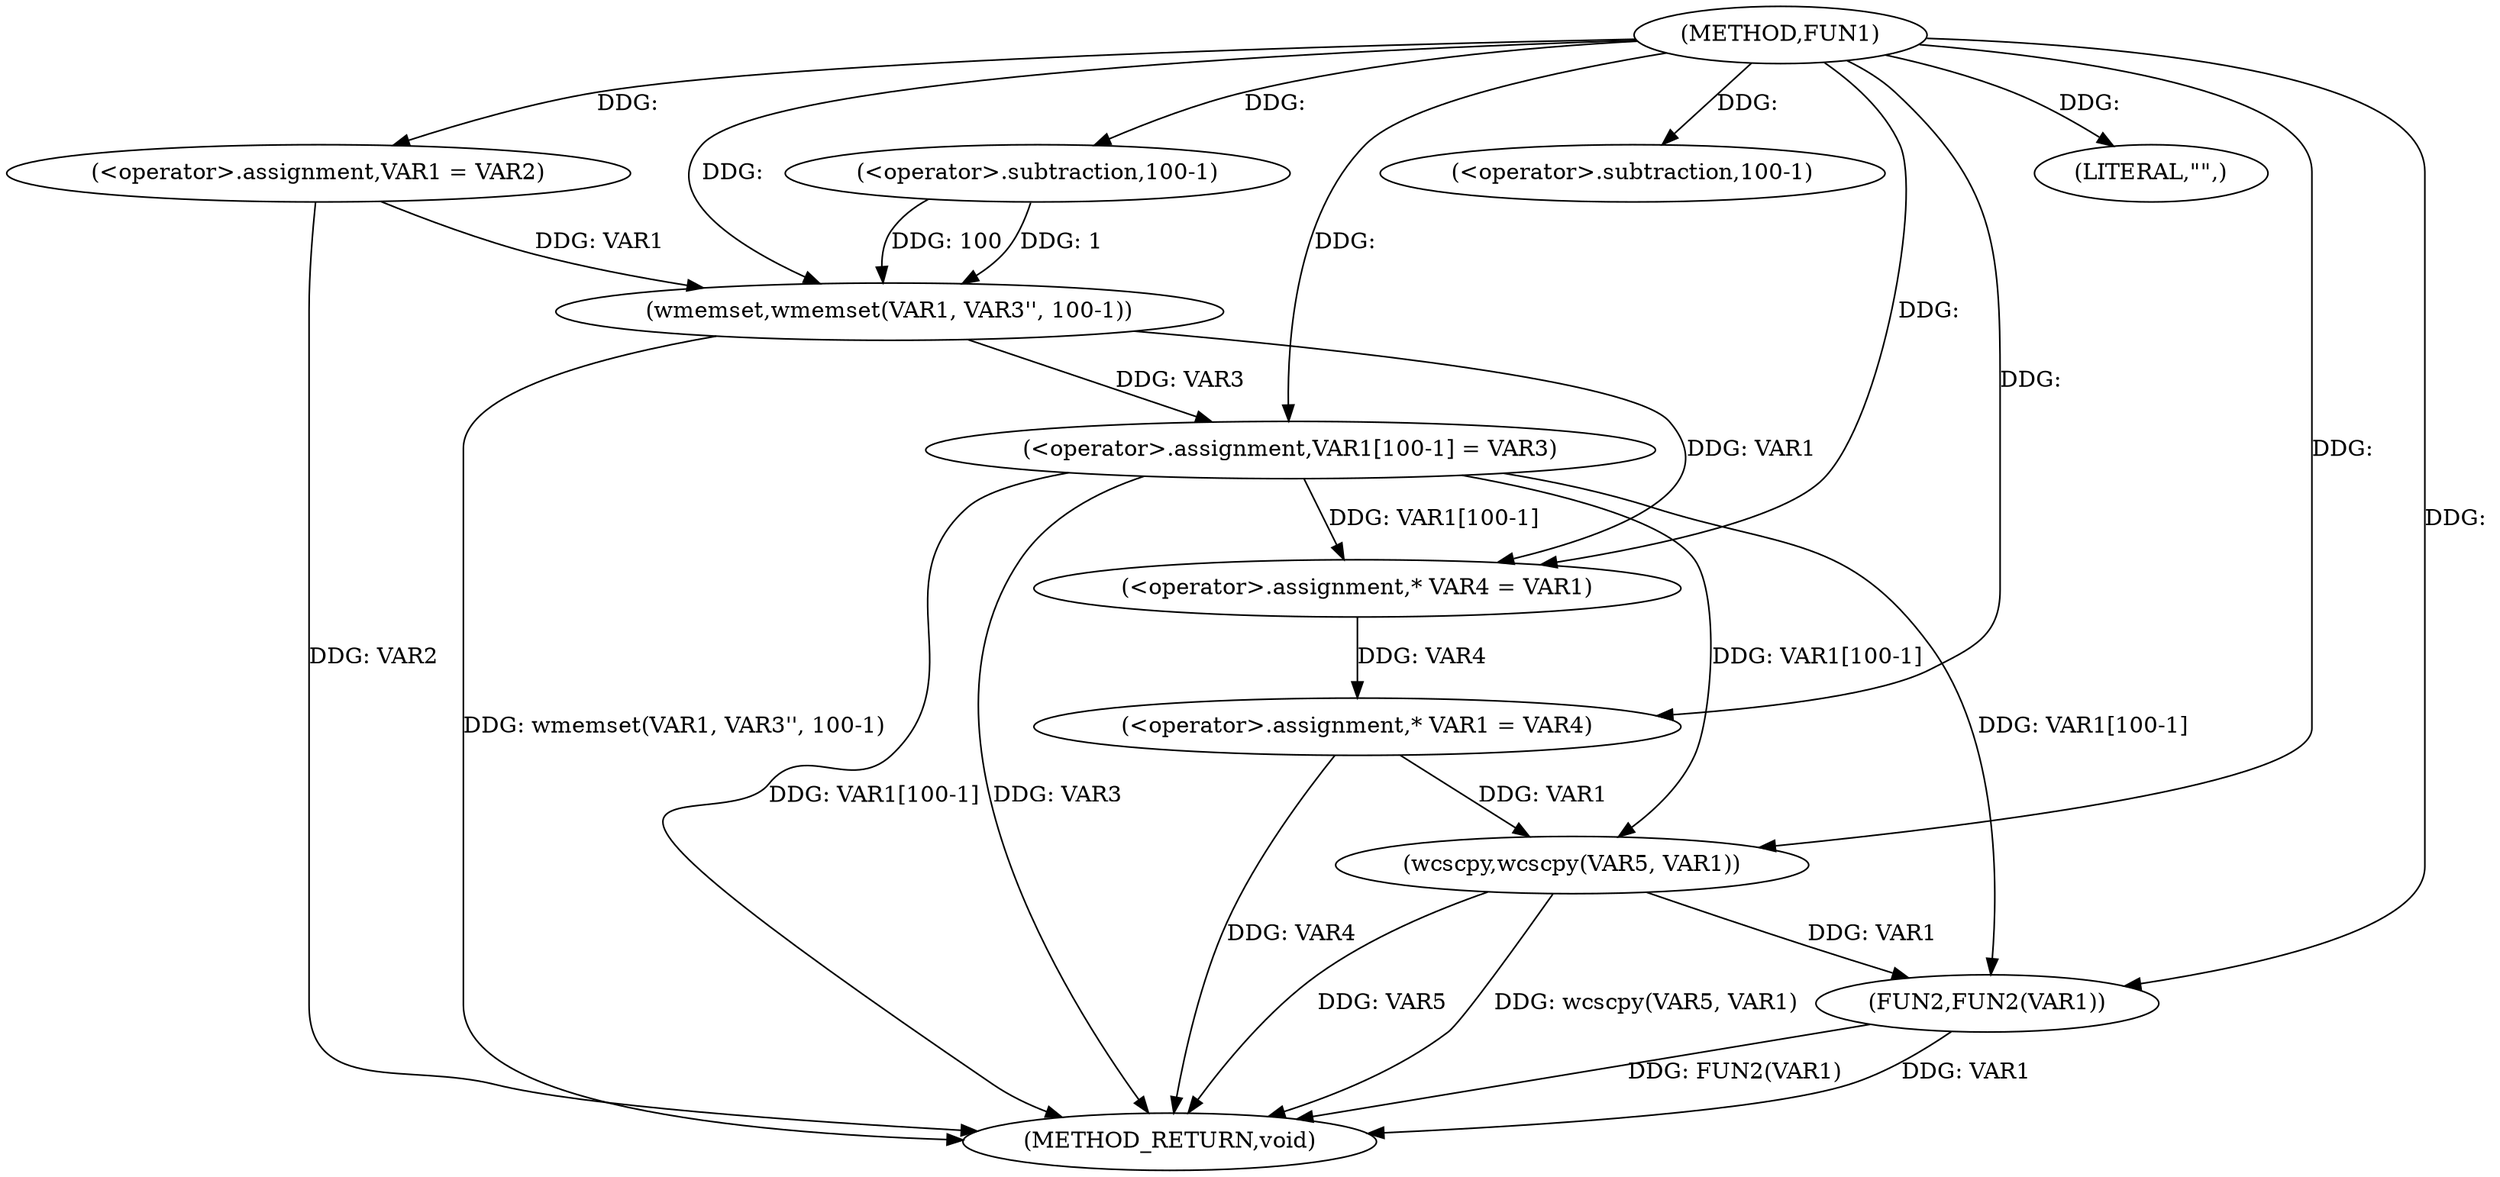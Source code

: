 digraph FUN1 {  
"1000100" [label = "(METHOD,FUN1)" ]
"1000136" [label = "(METHOD_RETURN,void)" ]
"1000104" [label = "(<operator>.assignment,VAR1 = VAR2)" ]
"1000107" [label = "(wmemset,wmemset(VAR1, VAR3'', 100-1))" ]
"1000110" [label = "(<operator>.subtraction,100-1)" ]
"1000113" [label = "(<operator>.assignment,VAR1[100-1] = VAR3)" ]
"1000116" [label = "(<operator>.subtraction,100-1)" ]
"1000122" [label = "(<operator>.assignment,* VAR4 = VAR1)" ]
"1000126" [label = "(<operator>.assignment,* VAR1 = VAR4)" ]
"1000130" [label = "(LITERAL,\"\",)" ]
"1000131" [label = "(wcscpy,wcscpy(VAR5, VAR1))" ]
"1000134" [label = "(FUN2,FUN2(VAR1))" ]
  "1000107" -> "1000136"  [ label = "DDG: wmemset(VAR1, VAR3'', 100-1)"] 
  "1000113" -> "1000136"  [ label = "DDG: VAR1[100-1]"] 
  "1000131" -> "1000136"  [ label = "DDG: VAR5"] 
  "1000134" -> "1000136"  [ label = "DDG: FUN2(VAR1)"] 
  "1000126" -> "1000136"  [ label = "DDG: VAR4"] 
  "1000113" -> "1000136"  [ label = "DDG: VAR3"] 
  "1000104" -> "1000136"  [ label = "DDG: VAR2"] 
  "1000131" -> "1000136"  [ label = "DDG: wcscpy(VAR5, VAR1)"] 
  "1000134" -> "1000136"  [ label = "DDG: VAR1"] 
  "1000100" -> "1000104"  [ label = "DDG: "] 
  "1000104" -> "1000107"  [ label = "DDG: VAR1"] 
  "1000100" -> "1000107"  [ label = "DDG: "] 
  "1000110" -> "1000107"  [ label = "DDG: 100"] 
  "1000110" -> "1000107"  [ label = "DDG: 1"] 
  "1000100" -> "1000110"  [ label = "DDG: "] 
  "1000107" -> "1000113"  [ label = "DDG: VAR3"] 
  "1000100" -> "1000113"  [ label = "DDG: "] 
  "1000100" -> "1000116"  [ label = "DDG: "] 
  "1000107" -> "1000122"  [ label = "DDG: VAR1"] 
  "1000113" -> "1000122"  [ label = "DDG: VAR1[100-1]"] 
  "1000100" -> "1000122"  [ label = "DDG: "] 
  "1000122" -> "1000126"  [ label = "DDG: VAR4"] 
  "1000100" -> "1000126"  [ label = "DDG: "] 
  "1000100" -> "1000130"  [ label = "DDG: "] 
  "1000100" -> "1000131"  [ label = "DDG: "] 
  "1000113" -> "1000131"  [ label = "DDG: VAR1[100-1]"] 
  "1000126" -> "1000131"  [ label = "DDG: VAR1"] 
  "1000113" -> "1000134"  [ label = "DDG: VAR1[100-1]"] 
  "1000131" -> "1000134"  [ label = "DDG: VAR1"] 
  "1000100" -> "1000134"  [ label = "DDG: "] 
}
